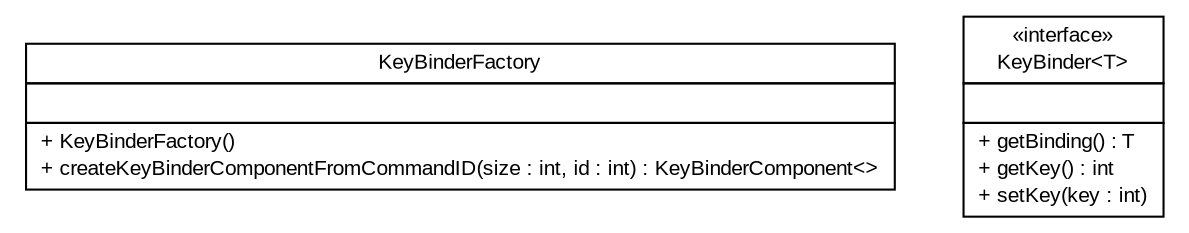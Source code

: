 #!/usr/local/bin/dot
#
# Class diagram 
# Generated by UMLGraph version R5_6 (http://www.umlgraph.org/)
#

digraph G {
	edge [fontname="arial",fontsize=10,labelfontname="arial",labelfontsize=10];
	node [fontname="arial",fontsize=10,shape=plaintext];
	nodesep=0.25;
	ranksep=0.5;
	// com.github.tilastokeskus.matertis.ui.util.KeyBinderFactory
	c554 [label=<<table title="com.github.tilastokeskus.matertis.ui.util.KeyBinderFactory" border="0" cellborder="1" cellspacing="0" cellpadding="2" port="p" href="./KeyBinderFactory.html">
		<tr><td><table border="0" cellspacing="0" cellpadding="1">
<tr><td align="center" balign="center"> KeyBinderFactory </td></tr>
		</table></td></tr>
		<tr><td><table border="0" cellspacing="0" cellpadding="1">
<tr><td align="left" balign="left">  </td></tr>
		</table></td></tr>
		<tr><td><table border="0" cellspacing="0" cellpadding="1">
<tr><td align="left" balign="left"> + KeyBinderFactory() </td></tr>
<tr><td align="left" balign="left"> + createKeyBinderComponentFromCommandID(size : int, id : int) : KeyBinderComponent&lt;&gt; </td></tr>
		</table></td></tr>
		</table>>, URL="./KeyBinderFactory.html", fontname="arial", fontcolor="black", fontsize=10.0];
	// com.github.tilastokeskus.matertis.ui.util.KeyBinder<T>
	c555 [label=<<table title="com.github.tilastokeskus.matertis.ui.util.KeyBinder" border="0" cellborder="1" cellspacing="0" cellpadding="2" port="p" href="./KeyBinder.html">
		<tr><td><table border="0" cellspacing="0" cellpadding="1">
<tr><td align="center" balign="center"> &#171;interface&#187; </td></tr>
<tr><td align="center" balign="center"> KeyBinder&lt;T&gt; </td></tr>
		</table></td></tr>
		<tr><td><table border="0" cellspacing="0" cellpadding="1">
<tr><td align="left" balign="left">  </td></tr>
		</table></td></tr>
		<tr><td><table border="0" cellspacing="0" cellpadding="1">
<tr><td align="left" balign="left"> + getBinding() : T </td></tr>
<tr><td align="left" balign="left"> + getKey() : int </td></tr>
<tr><td align="left" balign="left"> + setKey(key : int) </td></tr>
		</table></td></tr>
		</table>>, URL="./KeyBinder.html", fontname="arial", fontcolor="black", fontsize=10.0];
}

